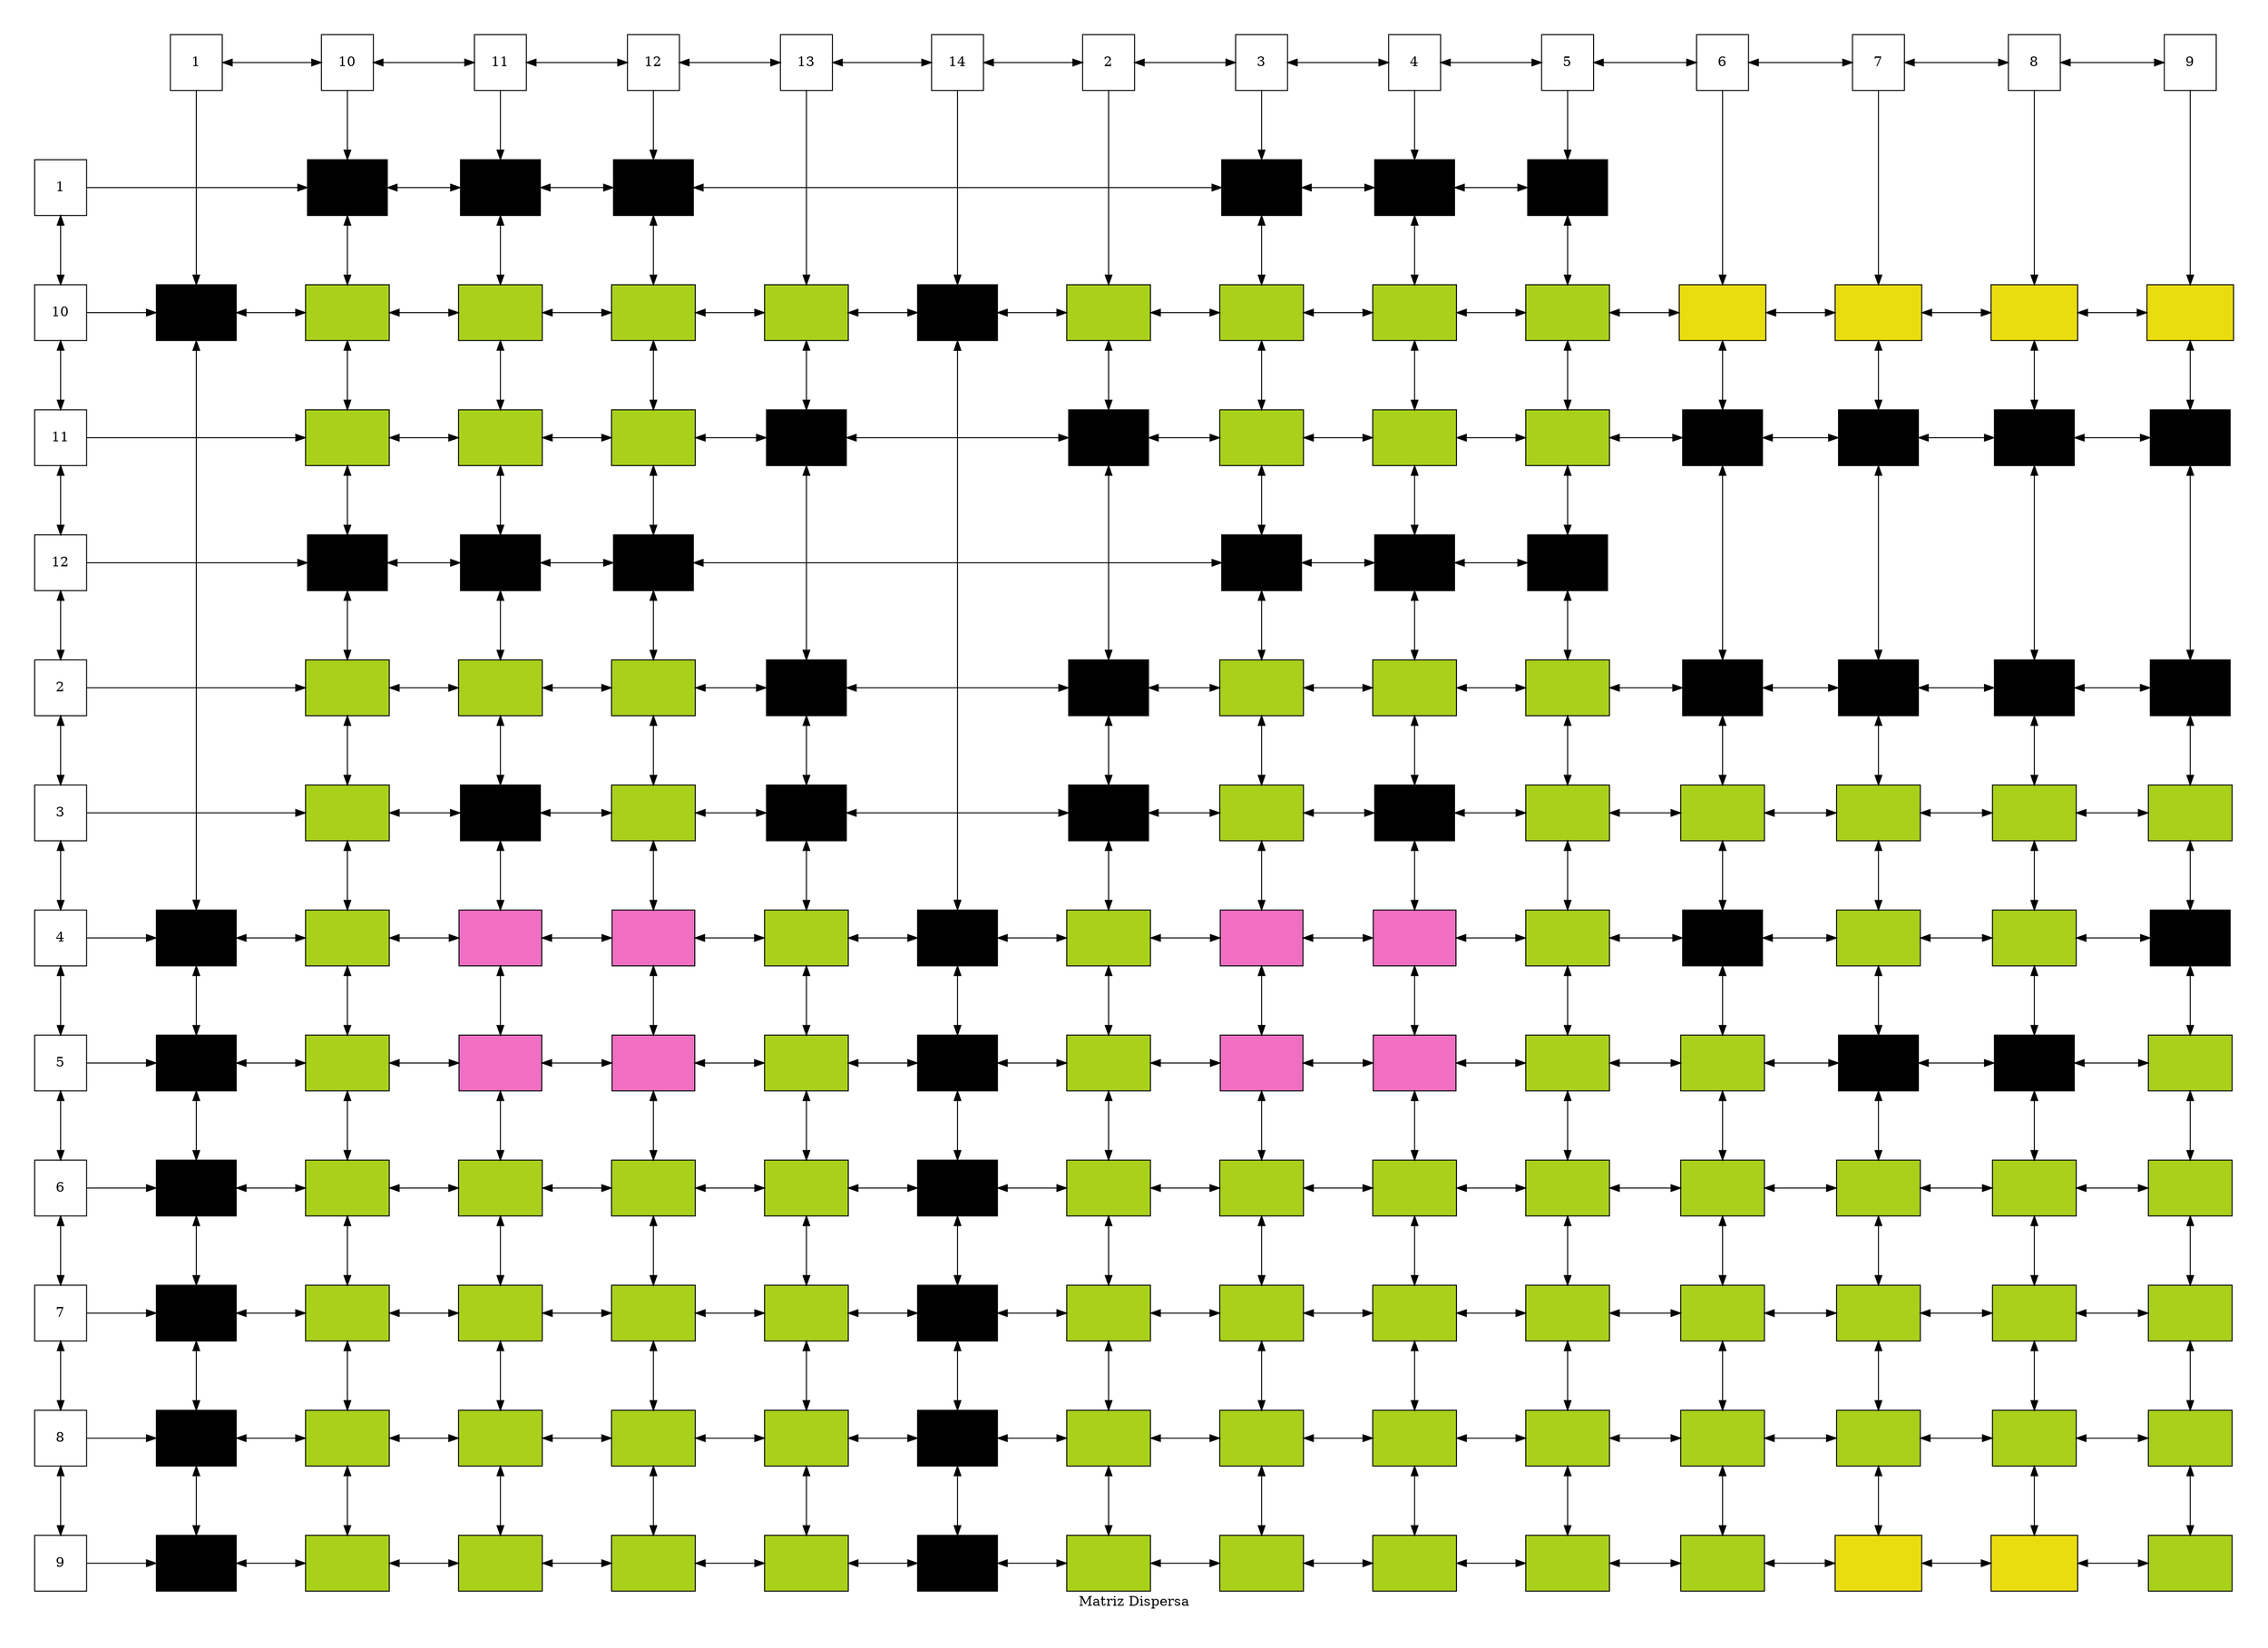 digraph G {
    graph [pad="0.5", nodesep="1", ranksep="1"];
    label="Matriz Dispersa"
    node [shape=box, height=0.8];
	Fila1[style="filled" label = "1" fillcolor="white" group = 0];
	Fila10[style="filled" label = "10" fillcolor="white" group = 0];
	Fila11[style="filled" label = "11" fillcolor="white" group = 0];
	Fila12[style="filled" label = "12" fillcolor="white" group = 0];
	Fila2[style="filled" label = "2" fillcolor="white" group = 0];
	Fila3[style="filled" label = "3" fillcolor="white" group = 0];
	Fila4[style="filled" label = "4" fillcolor="white" group = 0];
	Fila5[style="filled" label = "5" fillcolor="white" group = 0];
	Fila6[style="filled" label = "6" fillcolor="white" group = 0];
	Fila7[style="filled" label = "7" fillcolor="white" group = 0];
	Fila8[style="filled" label = "8" fillcolor="white" group = 0];
	Fila9[style="filled" label = "9" fillcolor="white" group = 0];

    edge[dir="both"];
    	Fila1 -> Fila10;
	Fila10 -> Fila11;
	Fila11 -> Fila12;
	Fila12 -> Fila2;
	Fila2 -> Fila3;
	Fila3 -> Fila4;
	Fila4 -> Fila5;
	Fila5 -> Fila6;
	Fila6 -> Fila7;
	Fila7 -> Fila8;
	Fila8 -> Fila9;

    edge[dir="both"]
    Columna1 -> NodoF10_C1[dir=""];
NodoF10_C1 -> NodoF4_C1;
NodoF4_C1 -> NodoF5_C1;
NodoF5_C1 -> NodoF6_C1;
NodoF6_C1 -> NodoF7_C1;
NodoF7_C1 -> NodoF8_C1;
NodoF8_C1 -> NodoF9_C1;
Columna10 -> NodoF1_C10[dir=""];
NodoF1_C10 -> NodoF10_C10;
NodoF10_C10 -> NodoF11_C10;
NodoF11_C10 -> NodoF12_C10;
NodoF12_C10 -> NodoF2_C10;
NodoF2_C10 -> NodoF3_C10;
NodoF3_C10 -> NodoF4_C10;
NodoF4_C10 -> NodoF5_C10;
NodoF5_C10 -> NodoF6_C10;
NodoF6_C10 -> NodoF7_C10;
NodoF7_C10 -> NodoF8_C10;
NodoF8_C10 -> NodoF9_C10;
Columna11 -> NodoF1_C11[dir=""];
NodoF1_C11 -> NodoF10_C11;
NodoF10_C11 -> NodoF11_C11;
NodoF11_C11 -> NodoF12_C11;
NodoF12_C11 -> NodoF2_C11;
NodoF2_C11 -> NodoF3_C11;
NodoF3_C11 -> NodoF4_C11;
NodoF4_C11 -> NodoF5_C11;
NodoF5_C11 -> NodoF6_C11;
NodoF6_C11 -> NodoF7_C11;
NodoF7_C11 -> NodoF8_C11;
NodoF8_C11 -> NodoF9_C11;
Columna12 -> NodoF1_C12[dir=""];
NodoF1_C12 -> NodoF10_C12;
NodoF10_C12 -> NodoF11_C12;
NodoF11_C12 -> NodoF12_C12;
NodoF12_C12 -> NodoF2_C12;
NodoF2_C12 -> NodoF3_C12;
NodoF3_C12 -> NodoF4_C12;
NodoF4_C12 -> NodoF5_C12;
NodoF5_C12 -> NodoF6_C12;
NodoF6_C12 -> NodoF7_C12;
NodoF7_C12 -> NodoF8_C12;
NodoF8_C12 -> NodoF9_C12;
Columna13 -> NodoF10_C13[dir=""];
NodoF10_C13 -> NodoF11_C13;
NodoF11_C13 -> NodoF2_C13;
NodoF2_C13 -> NodoF3_C13;
NodoF3_C13 -> NodoF4_C13;
NodoF4_C13 -> NodoF5_C13;
NodoF5_C13 -> NodoF6_C13;
NodoF6_C13 -> NodoF7_C13;
NodoF7_C13 -> NodoF8_C13;
NodoF8_C13 -> NodoF9_C13;
Columna14 -> NodoF10_C14[dir=""];
NodoF10_C14 -> NodoF4_C14;
NodoF4_C14 -> NodoF5_C14;
NodoF5_C14 -> NodoF6_C14;
NodoF6_C14 -> NodoF7_C14;
NodoF7_C14 -> NodoF8_C14;
NodoF8_C14 -> NodoF9_C14;
Columna2 -> NodoF10_C2[dir=""];
NodoF10_C2 -> NodoF11_C2;
NodoF11_C2 -> NodoF2_C2;
NodoF2_C2 -> NodoF3_C2;
NodoF3_C2 -> NodoF4_C2;
NodoF4_C2 -> NodoF5_C2;
NodoF5_C2 -> NodoF6_C2;
NodoF6_C2 -> NodoF7_C2;
NodoF7_C2 -> NodoF8_C2;
NodoF8_C2 -> NodoF9_C2;
Columna3 -> NodoF1_C3[dir=""];
NodoF1_C3 -> NodoF10_C3;
NodoF10_C3 -> NodoF11_C3;
NodoF11_C3 -> NodoF12_C3;
NodoF12_C3 -> NodoF2_C3;
NodoF2_C3 -> NodoF3_C3;
NodoF3_C3 -> NodoF4_C3;
NodoF4_C3 -> NodoF5_C3;
NodoF5_C3 -> NodoF6_C3;
NodoF6_C3 -> NodoF7_C3;
NodoF7_C3 -> NodoF8_C3;
NodoF8_C3 -> NodoF9_C3;
Columna4 -> NodoF1_C4[dir=""];
NodoF1_C4 -> NodoF10_C4;
NodoF10_C4 -> NodoF11_C4;
NodoF11_C4 -> NodoF12_C4;
NodoF12_C4 -> NodoF2_C4;
NodoF2_C4 -> NodoF3_C4;
NodoF3_C4 -> NodoF4_C4;
NodoF4_C4 -> NodoF5_C4;
NodoF5_C4 -> NodoF6_C4;
NodoF6_C4 -> NodoF7_C4;
NodoF7_C4 -> NodoF8_C4;
NodoF8_C4 -> NodoF9_C4;
Columna5 -> NodoF1_C5[dir=""];
NodoF1_C5 -> NodoF10_C5;
NodoF10_C5 -> NodoF11_C5;
NodoF11_C5 -> NodoF12_C5;
NodoF12_C5 -> NodoF2_C5;
NodoF2_C5 -> NodoF3_C5;
NodoF3_C5 -> NodoF4_C5;
NodoF4_C5 -> NodoF5_C5;
NodoF5_C5 -> NodoF6_C5;
NodoF6_C5 -> NodoF7_C5;
NodoF7_C5 -> NodoF8_C5;
NodoF8_C5 -> NodoF9_C5;
Columna6 -> NodoF10_C6[dir=""];
NodoF10_C6 -> NodoF11_C6;
NodoF11_C6 -> NodoF2_C6;
NodoF2_C6 -> NodoF3_C6;
NodoF3_C6 -> NodoF4_C6;
NodoF4_C6 -> NodoF5_C6;
NodoF5_C6 -> NodoF6_C6;
NodoF6_C6 -> NodoF7_C6;
NodoF7_C6 -> NodoF8_C6;
NodoF8_C6 -> NodoF9_C6;
Columna7 -> NodoF10_C7[dir=""];
NodoF10_C7 -> NodoF11_C7;
NodoF11_C7 -> NodoF2_C7;
NodoF2_C7 -> NodoF3_C7;
NodoF3_C7 -> NodoF4_C7;
NodoF4_C7 -> NodoF5_C7;
NodoF5_C7 -> NodoF6_C7;
NodoF6_C7 -> NodoF7_C7;
NodoF7_C7 -> NodoF8_C7;
NodoF8_C7 -> NodoF9_C7;
Columna8 -> NodoF10_C8[dir=""];
NodoF10_C8 -> NodoF11_C8;
NodoF11_C8 -> NodoF2_C8;
NodoF2_C8 -> NodoF3_C8;
NodoF3_C8 -> NodoF4_C8;
NodoF4_C8 -> NodoF5_C8;
NodoF5_C8 -> NodoF6_C8;
NodoF6_C8 -> NodoF7_C8;
NodoF7_C8 -> NodoF8_C8;
NodoF8_C8 -> NodoF9_C8;
Columna9 -> NodoF10_C9[dir=""];
NodoF10_C9 -> NodoF11_C9;
NodoF11_C9 -> NodoF2_C9;
NodoF2_C9 -> NodoF3_C9;
NodoF3_C9 -> NodoF4_C9;
NodoF4_C9 -> NodoF5_C9;
NodoF5_C9 -> NodoF6_C9;
NodoF6_C9 -> NodoF7_C9;
NodoF7_C9 -> NodoF8_C9;
NodoF8_C9 -> NodoF9_C9;
	Columna1[style="filled" label = "1" fillcolor="white" group = 1];
	Columna10[style="filled" label = "10" fillcolor="white" group = 10];
	Columna11[style="filled" label = "11" fillcolor="white" group = 11];
	Columna12[style="filled" label = "12" fillcolor="white" group = 12];
	Columna13[style="filled" label = "13" fillcolor="white" group = 13];
	Columna14[style="filled" label = "14" fillcolor="white" group = 14];
	Columna2[style="filled" label = "2" fillcolor="white" group = 2];
	Columna3[style="filled" label = "3" fillcolor="white" group = 3];
	Columna4[style="filled" label = "4" fillcolor="white" group = 4];
	Columna5[style="filled" label = "5" fillcolor="white" group = 5];
	Columna6[style="filled" label = "6" fillcolor="white" group = 6];
	Columna7[style="filled" label = "7" fillcolor="white" group = 7];
	Columna8[style="filled" label = "8" fillcolor="white" group = 8];
	Columna9[style="filled" label = "9" fillcolor="white" group = 9];
Columna1 -> Columna10;
Columna10 -> Columna11;
Columna11 -> Columna12;
Columna12 -> Columna13;
Columna13 -> Columna14;
Columna14 -> Columna2;
Columna2 -> Columna3;
Columna3 -> Columna4;
Columna4 -> Columna5;
Columna5 -> Columna6;
Columna6 -> Columna7;
Columna7 -> Columna8;
Columna8 -> Columna9;

	{rank = same; Columna1; Columna10; Columna11; Columna12; Columna13; Columna14; Columna2; Columna3; Columna4; Columna5; Columna6; Columna7; Columna8; Columna9; }
	NodoF1_C10[style="filled" label = "#000000" fillcolor="#000000" fontcolor="#000000" group = 10];
	Fila1 -> NodoF1_C10[dir=""];
	NodoF1_C10 -> NodoF1_C11;
	NodoF1_C11[style="filled" label = "#000000" fillcolor="#000000" fontcolor="#000000" group = 11];
	NodoF1_C11 -> NodoF1_C12;
	NodoF1_C12[style="filled" label = "#000000" fillcolor="#000000" fontcolor="#000000" group = 12];
	NodoF1_C12 -> NodoF1_C3;
	NodoF1_C3[style="filled" label = "#000000" fillcolor="#000000" fontcolor="#000000" group = 3];
	NodoF1_C3 -> NodoF1_C4;
	NodoF1_C4[style="filled" label = "#000000" fillcolor="#000000" fontcolor="#000000" group = 4];
	NodoF1_C4 -> NodoF1_C5;
	NodoF1_C5[style="filled" label = "#000000" fillcolor="#000000" fontcolor="#000000" group = 5];
	NodoF10_C1[style="filled" label = "#000000" fillcolor="#000000" fontcolor="#000000" group = 1];
	Fila10 -> NodoF10_C1[dir=""];
	NodoF10_C1 -> NodoF10_C10;
	NodoF10_C10[style="filled" label = "#A9D11B" fillcolor="#A9D11B" fontcolor="#A9D11B" group = 10];
	NodoF10_C10 -> NodoF10_C11;
	NodoF10_C11[style="filled" label = "#A9D11B" fillcolor="#A9D11B" fontcolor="#A9D11B" group = 11];
	NodoF10_C11 -> NodoF10_C12;
	NodoF10_C12[style="filled" label = "#A9D11B" fillcolor="#A9D11B" fontcolor="#A9D11B" group = 12];
	NodoF10_C12 -> NodoF10_C13;
	NodoF10_C13[style="filled" label = "#A9D11B" fillcolor="#A9D11B" fontcolor="#A9D11B" group = 13];
	NodoF10_C13 -> NodoF10_C14;
	NodoF10_C14[style="filled" label = "#000000" fillcolor="#000000" fontcolor="#000000" group = 14];
	NodoF10_C14 -> NodoF10_C2;
	NodoF10_C2[style="filled" label = "#A9D11B" fillcolor="#A9D11B" fontcolor="#A9D11B" group = 2];
	NodoF10_C2 -> NodoF10_C3;
	NodoF10_C3[style="filled" label = "#A9D11B" fillcolor="#A9D11B" fontcolor="#A9D11B" group = 3];
	NodoF10_C3 -> NodoF10_C4;
	NodoF10_C4[style="filled" label = "#A9D11B" fillcolor="#A9D11B" fontcolor="#A9D11B" group = 4];
	NodoF10_C4 -> NodoF10_C5;
	NodoF10_C5[style="filled" label = "#A9D11B" fillcolor="#A9D11B" fontcolor="#A9D11B" group = 5];
	NodoF10_C5 -> NodoF10_C6;
	NodoF10_C6[style="filled" label = "#EADD0F" fillcolor="#EADD0F" fontcolor="#EADD0F" group = 6];
	NodoF10_C6 -> NodoF10_C7;
	NodoF10_C7[style="filled" label = "#EADD0F" fillcolor="#EADD0F" fontcolor="#EADD0F" group = 7];
	NodoF10_C7 -> NodoF10_C8;
	NodoF10_C8[style="filled" label = "#EADD0F" fillcolor="#EADD0F" fontcolor="#EADD0F" group = 8];
	NodoF10_C8 -> NodoF10_C9;
	NodoF10_C9[style="filled" label = "#EADD0F" fillcolor="#EADD0F" fontcolor="#EADD0F" group = 9];
	NodoF11_C10[style="filled" label = "#A9D11B" fillcolor="#A9D11B" fontcolor="#A9D11B" group = 10];
	Fila11 -> NodoF11_C10[dir=""];
	NodoF11_C10 -> NodoF11_C11;
	NodoF11_C11[style="filled" label = "#A9D11B" fillcolor="#A9D11B" fontcolor="#A9D11B" group = 11];
	NodoF11_C11 -> NodoF11_C12;
	NodoF11_C12[style="filled" label = "#A9D11B" fillcolor="#A9D11B" fontcolor="#A9D11B" group = 12];
	NodoF11_C12 -> NodoF11_C13;
	NodoF11_C13[style="filled" label = "#000000" fillcolor="#000000" fontcolor="#000000" group = 13];
	NodoF11_C13 -> NodoF11_C2;
	NodoF11_C2[style="filled" label = "#000000" fillcolor="#000000" fontcolor="#000000" group = 2];
	NodoF11_C2 -> NodoF11_C3;
	NodoF11_C3[style="filled" label = "#A9D11B" fillcolor="#A9D11B" fontcolor="#A9D11B" group = 3];
	NodoF11_C3 -> NodoF11_C4;
	NodoF11_C4[style="filled" label = "#A9D11B" fillcolor="#A9D11B" fontcolor="#A9D11B" group = 4];
	NodoF11_C4 -> NodoF11_C5;
	NodoF11_C5[style="filled" label = "#A9D11B" fillcolor="#A9D11B" fontcolor="#A9D11B" group = 5];
	NodoF11_C5 -> NodoF11_C6;
	NodoF11_C6[style="filled" label = "#000000" fillcolor="#000000" fontcolor="#000000" group = 6];
	NodoF11_C6 -> NodoF11_C7;
	NodoF11_C7[style="filled" label = "#000000" fillcolor="#000000" fontcolor="#000000" group = 7];
	NodoF11_C7 -> NodoF11_C8;
	NodoF11_C8[style="filled" label = "#000000" fillcolor="#000000" fontcolor="#000000" group = 8];
	NodoF11_C8 -> NodoF11_C9;
	NodoF11_C9[style="filled" label = "#000000" fillcolor="#000000" fontcolor="#000000" group = 9];
	NodoF12_C10[style="filled" label = "#000000" fillcolor="#000000" fontcolor="#000000" group = 10];
	Fila12 -> NodoF12_C10[dir=""];
	NodoF12_C10 -> NodoF12_C11;
	NodoF12_C11[style="filled" label = "#000000" fillcolor="#000000" fontcolor="#000000" group = 11];
	NodoF12_C11 -> NodoF12_C12;
	NodoF12_C12[style="filled" label = "#000000" fillcolor="#000000" fontcolor="#000000" group = 12];
	NodoF12_C12 -> NodoF12_C3;
	NodoF12_C3[style="filled" label = "#000000" fillcolor="#000000" fontcolor="#000000" group = 3];
	NodoF12_C3 -> NodoF12_C4;
	NodoF12_C4[style="filled" label = "#000000" fillcolor="#000000" fontcolor="#000000" group = 4];
	NodoF12_C4 -> NodoF12_C5;
	NodoF12_C5[style="filled" label = "#000000" fillcolor="#000000" fontcolor="#000000" group = 5];
	NodoF2_C10[style="filled" label = "#A9D11B" fillcolor="#A9D11B" fontcolor="#A9D11B" group = 10];
	Fila2 -> NodoF2_C10[dir=""];
	NodoF2_C10 -> NodoF2_C11;
	NodoF2_C11[style="filled" label = "#A9D11B" fillcolor="#A9D11B" fontcolor="#A9D11B" group = 11];
	NodoF2_C11 -> NodoF2_C12;
	NodoF2_C12[style="filled" label = "#A9D11B" fillcolor="#A9D11B" fontcolor="#A9D11B" group = 12];
	NodoF2_C12 -> NodoF2_C13;
	NodoF2_C13[style="filled" label = "#000000" fillcolor="#000000" fontcolor="#000000" group = 13];
	NodoF2_C13 -> NodoF2_C2;
	NodoF2_C2[style="filled" label = "#000000" fillcolor="#000000" fontcolor="#000000" group = 2];
	NodoF2_C2 -> NodoF2_C3;
	NodoF2_C3[style="filled" label = "#A9D11B" fillcolor="#A9D11B" fontcolor="#A9D11B" group = 3];
	NodoF2_C3 -> NodoF2_C4;
	NodoF2_C4[style="filled" label = "#A9D11B" fillcolor="#A9D11B" fontcolor="#A9D11B" group = 4];
	NodoF2_C4 -> NodoF2_C5;
	NodoF2_C5[style="filled" label = "#A9D11B" fillcolor="#A9D11B" fontcolor="#A9D11B" group = 5];
	NodoF2_C5 -> NodoF2_C6;
	NodoF2_C6[style="filled" label = "#000000" fillcolor="#000000" fontcolor="#000000" group = 6];
	NodoF2_C6 -> NodoF2_C7;
	NodoF2_C7[style="filled" label = "#000000" fillcolor="#000000" fontcolor="#000000" group = 7];
	NodoF2_C7 -> NodoF2_C8;
	NodoF2_C8[style="filled" label = "#000000" fillcolor="#000000" fontcolor="#000000" group = 8];
	NodoF2_C8 -> NodoF2_C9;
	NodoF2_C9[style="filled" label = "#000000" fillcolor="#000000" fontcolor="#000000" group = 9];
	NodoF3_C10[style="filled" label = "#A9D11B" fillcolor="#A9D11B" fontcolor="#A9D11B" group = 10];
	Fila3 -> NodoF3_C10[dir=""];
	NodoF3_C10 -> NodoF3_C11;
	NodoF3_C11[style="filled" label = "#000000" fillcolor="#000000" fontcolor="#000000" group = 11];
	NodoF3_C11 -> NodoF3_C12;
	NodoF3_C12[style="filled" label = "#A9D11B" fillcolor="#A9D11B" fontcolor="#A9D11B" group = 12];
	NodoF3_C12 -> NodoF3_C13;
	NodoF3_C13[style="filled" label = "#000000" fillcolor="#000000" fontcolor="#000000" group = 13];
	NodoF3_C13 -> NodoF3_C2;
	NodoF3_C2[style="filled" label = "#000000" fillcolor="#000000" fontcolor="#000000" group = 2];
	NodoF3_C2 -> NodoF3_C3;
	NodoF3_C3[style="filled" label = "#A9D11B" fillcolor="#A9D11B" fontcolor="#A9D11B" group = 3];
	NodoF3_C3 -> NodoF3_C4;
	NodoF3_C4[style="filled" label = "#000000" fillcolor="#000000" fontcolor="#000000" group = 4];
	NodoF3_C4 -> NodoF3_C5;
	NodoF3_C5[style="filled" label = "#A9D11B" fillcolor="#A9D11B" fontcolor="#A9D11B" group = 5];
	NodoF3_C5 -> NodoF3_C6;
	NodoF3_C6[style="filled" label = "#A9D11B" fillcolor="#A9D11B" fontcolor="#A9D11B" group = 6];
	NodoF3_C6 -> NodoF3_C7;
	NodoF3_C7[style="filled" label = "#A9D11B" fillcolor="#A9D11B" fontcolor="#A9D11B" group = 7];
	NodoF3_C7 -> NodoF3_C8;
	NodoF3_C8[style="filled" label = "#A9D11B" fillcolor="#A9D11B" fontcolor="#A9D11B" group = 8];
	NodoF3_C8 -> NodoF3_C9;
	NodoF3_C9[style="filled" label = "#A9D11B" fillcolor="#A9D11B" fontcolor="#A9D11B" group = 9];
	NodoF4_C1[style="filled" label = "#000000" fillcolor="#000000" fontcolor="#000000" group = 1];
	Fila4 -> NodoF4_C1[dir=""];
	NodoF4_C1 -> NodoF4_C10;
	NodoF4_C10[style="filled" label = "#A9D11B" fillcolor="#A9D11B" fontcolor="#A9D11B" group = 10];
	NodoF4_C10 -> NodoF4_C11;
	NodoF4_C11[style="filled" label = "#F06FC2" fillcolor="#F06FC2" fontcolor="#F06FC2" group = 11];
	NodoF4_C11 -> NodoF4_C12;
	NodoF4_C12[style="filled" label = "#F06FC2" fillcolor="#F06FC2" fontcolor="#F06FC2" group = 12];
	NodoF4_C12 -> NodoF4_C13;
	NodoF4_C13[style="filled" label = "#A9D11B" fillcolor="#A9D11B" fontcolor="#A9D11B" group = 13];
	NodoF4_C13 -> NodoF4_C14;
	NodoF4_C14[style="filled" label = "#000000" fillcolor="#000000" fontcolor="#000000" group = 14];
	NodoF4_C14 -> NodoF4_C2;
	NodoF4_C2[style="filled" label = "#A9D11B" fillcolor="#A9D11B" fontcolor="#A9D11B" group = 2];
	NodoF4_C2 -> NodoF4_C3;
	NodoF4_C3[style="filled" label = "#F06FC2" fillcolor="#F06FC2" fontcolor="#F06FC2" group = 3];
	NodoF4_C3 -> NodoF4_C4;
	NodoF4_C4[style="filled" label = "#F06FC2" fillcolor="#F06FC2" fontcolor="#F06FC2" group = 4];
	NodoF4_C4 -> NodoF4_C5;
	NodoF4_C5[style="filled" label = "#A9D11B" fillcolor="#A9D11B" fontcolor="#A9D11B" group = 5];
	NodoF4_C5 -> NodoF4_C6;
	NodoF4_C6[style="filled" label = "#000000" fillcolor="#000000" fontcolor="#000000" group = 6];
	NodoF4_C6 -> NodoF4_C7;
	NodoF4_C7[style="filled" label = "#A9D11B" fillcolor="#A9D11B" fontcolor="#A9D11B" group = 7];
	NodoF4_C7 -> NodoF4_C8;
	NodoF4_C8[style="filled" label = "#A9D11B" fillcolor="#A9D11B" fontcolor="#A9D11B" group = 8];
	NodoF4_C8 -> NodoF4_C9;
	NodoF4_C9[style="filled" label = "#000000" fillcolor="#000000" fontcolor="#000000" group = 9];
	NodoF5_C1[style="filled" label = "#000000" fillcolor="#000000" fontcolor="#000000" group = 1];
	Fila5 -> NodoF5_C1[dir=""];
	NodoF5_C1 -> NodoF5_C10;
	NodoF5_C10[style="filled" label = "#A9D11B" fillcolor="#A9D11B" fontcolor="#A9D11B" group = 10];
	NodoF5_C10 -> NodoF5_C11;
	NodoF5_C11[style="filled" label = "#F06FC2" fillcolor="#F06FC2" fontcolor="#F06FC2" group = 11];
	NodoF5_C11 -> NodoF5_C12;
	NodoF5_C12[style="filled" label = "#F06FC2" fillcolor="#F06FC2" fontcolor="#F06FC2" group = 12];
	NodoF5_C12 -> NodoF5_C13;
	NodoF5_C13[style="filled" label = "#A9D11B" fillcolor="#A9D11B" fontcolor="#A9D11B" group = 13];
	NodoF5_C13 -> NodoF5_C14;
	NodoF5_C14[style="filled" label = "#000000" fillcolor="#000000" fontcolor="#000000" group = 14];
	NodoF5_C14 -> NodoF5_C2;
	NodoF5_C2[style="filled" label = "#A9D11B" fillcolor="#A9D11B" fontcolor="#A9D11B" group = 2];
	NodoF5_C2 -> NodoF5_C3;
	NodoF5_C3[style="filled" label = "#F06FC2" fillcolor="#F06FC2" fontcolor="#F06FC2" group = 3];
	NodoF5_C3 -> NodoF5_C4;
	NodoF5_C4[style="filled" label = "#F06FC2" fillcolor="#F06FC2" fontcolor="#F06FC2" group = 4];
	NodoF5_C4 -> NodoF5_C5;
	NodoF5_C5[style="filled" label = "#A9D11B" fillcolor="#A9D11B" fontcolor="#A9D11B" group = 5];
	NodoF5_C5 -> NodoF5_C6;
	NodoF5_C6[style="filled" label = "#A9D11B" fillcolor="#A9D11B" fontcolor="#A9D11B" group = 6];
	NodoF5_C6 -> NodoF5_C7;
	NodoF5_C7[style="filled" label = "#000000" fillcolor="#000000" fontcolor="#000000" group = 7];
	NodoF5_C7 -> NodoF5_C8;
	NodoF5_C8[style="filled" label = "#000000" fillcolor="#000000" fontcolor="#000000" group = 8];
	NodoF5_C8 -> NodoF5_C9;
	NodoF5_C9[style="filled" label = "#A9D11B" fillcolor="#A9D11B" fontcolor="#A9D11B" group = 9];
	NodoF6_C1[style="filled" label = "#000000" fillcolor="#000000" fontcolor="#000000" group = 1];
	Fila6 -> NodoF6_C1[dir=""];
	NodoF6_C1 -> NodoF6_C10;
	NodoF6_C10[style="filled" label = "#A9D11B" fillcolor="#A9D11B" fontcolor="#A9D11B" group = 10];
	NodoF6_C10 -> NodoF6_C11;
	NodoF6_C11[style="filled" label = "#A9D11B" fillcolor="#A9D11B" fontcolor="#A9D11B" group = 11];
	NodoF6_C11 -> NodoF6_C12;
	NodoF6_C12[style="filled" label = "#A9D11B" fillcolor="#A9D11B" fontcolor="#A9D11B" group = 12];
	NodoF6_C12 -> NodoF6_C13;
	NodoF6_C13[style="filled" label = "#A9D11B" fillcolor="#A9D11B" fontcolor="#A9D11B" group = 13];
	NodoF6_C13 -> NodoF6_C14;
	NodoF6_C14[style="filled" label = "#000000" fillcolor="#000000" fontcolor="#000000" group = 14];
	NodoF6_C14 -> NodoF6_C2;
	NodoF6_C2[style="filled" label = "#A9D11B" fillcolor="#A9D11B" fontcolor="#A9D11B" group = 2];
	NodoF6_C2 -> NodoF6_C3;
	NodoF6_C3[style="filled" label = "#A9D11B" fillcolor="#A9D11B" fontcolor="#A9D11B" group = 3];
	NodoF6_C3 -> NodoF6_C4;
	NodoF6_C4[style="filled" label = "#A9D11B" fillcolor="#A9D11B" fontcolor="#A9D11B" group = 4];
	NodoF6_C4 -> NodoF6_C5;
	NodoF6_C5[style="filled" label = "#A9D11B" fillcolor="#A9D11B" fontcolor="#A9D11B" group = 5];
	NodoF6_C5 -> NodoF6_C6;
	NodoF6_C6[style="filled" label = "#A9D11B" fillcolor="#A9D11B" fontcolor="#A9D11B" group = 6];
	NodoF6_C6 -> NodoF6_C7;
	NodoF6_C7[style="filled" label = "#A9D11B" fillcolor="#A9D11B" fontcolor="#A9D11B" group = 7];
	NodoF6_C7 -> NodoF6_C8;
	NodoF6_C8[style="filled" label = "#A9D11B" fillcolor="#A9D11B" fontcolor="#A9D11B" group = 8];
	NodoF6_C8 -> NodoF6_C9;
	NodoF6_C9[style="filled" label = "#A9D11B" fillcolor="#A9D11B" fontcolor="#A9D11B" group = 9];
	NodoF7_C1[style="filled" label = "#000000" fillcolor="#000000" fontcolor="#000000" group = 1];
	Fila7 -> NodoF7_C1[dir=""];
	NodoF7_C1 -> NodoF7_C10;
	NodoF7_C10[style="filled" label = "#A9D11B" fillcolor="#A9D11B" fontcolor="#A9D11B" group = 10];
	NodoF7_C10 -> NodoF7_C11;
	NodoF7_C11[style="filled" label = "#A9D11B" fillcolor="#A9D11B" fontcolor="#A9D11B" group = 11];
	NodoF7_C11 -> NodoF7_C12;
	NodoF7_C12[style="filled" label = "#A9D11B" fillcolor="#A9D11B" fontcolor="#A9D11B" group = 12];
	NodoF7_C12 -> NodoF7_C13;
	NodoF7_C13[style="filled" label = "#A9D11B" fillcolor="#A9D11B" fontcolor="#A9D11B" group = 13];
	NodoF7_C13 -> NodoF7_C14;
	NodoF7_C14[style="filled" label = "#000000" fillcolor="#000000" fontcolor="#000000" group = 14];
	NodoF7_C14 -> NodoF7_C2;
	NodoF7_C2[style="filled" label = "#A9D11B" fillcolor="#A9D11B" fontcolor="#A9D11B" group = 2];
	NodoF7_C2 -> NodoF7_C3;
	NodoF7_C3[style="filled" label = "#A9D11B" fillcolor="#A9D11B" fontcolor="#A9D11B" group = 3];
	NodoF7_C3 -> NodoF7_C4;
	NodoF7_C4[style="filled" label = "#A9D11B" fillcolor="#A9D11B" fontcolor="#A9D11B" group = 4];
	NodoF7_C4 -> NodoF7_C5;
	NodoF7_C5[style="filled" label = "#A9D11B" fillcolor="#A9D11B" fontcolor="#A9D11B" group = 5];
	NodoF7_C5 -> NodoF7_C6;
	NodoF7_C6[style="filled" label = "#A9D11B" fillcolor="#A9D11B" fontcolor="#A9D11B" group = 6];
	NodoF7_C6 -> NodoF7_C7;
	NodoF7_C7[style="filled" label = "#A9D11B" fillcolor="#A9D11B" fontcolor="#A9D11B" group = 7];
	NodoF7_C7 -> NodoF7_C8;
	NodoF7_C8[style="filled" label = "#A9D11B" fillcolor="#A9D11B" fontcolor="#A9D11B" group = 8];
	NodoF7_C8 -> NodoF7_C9;
	NodoF7_C9[style="filled" label = "#A9D11B" fillcolor="#A9D11B" fontcolor="#A9D11B" group = 9];
	NodoF8_C1[style="filled" label = "#000000" fillcolor="#000000" fontcolor="#000000" group = 1];
	Fila8 -> NodoF8_C1[dir=""];
	NodoF8_C1 -> NodoF8_C10;
	NodoF8_C10[style="filled" label = "#A9D11B" fillcolor="#A9D11B" fontcolor="#A9D11B" group = 10];
	NodoF8_C10 -> NodoF8_C11;
	NodoF8_C11[style="filled" label = "#A9D11B" fillcolor="#A9D11B" fontcolor="#A9D11B" group = 11];
	NodoF8_C11 -> NodoF8_C12;
	NodoF8_C12[style="filled" label = "#A9D11B" fillcolor="#A9D11B" fontcolor="#A9D11B" group = 12];
	NodoF8_C12 -> NodoF8_C13;
	NodoF8_C13[style="filled" label = "#A9D11B" fillcolor="#A9D11B" fontcolor="#A9D11B" group = 13];
	NodoF8_C13 -> NodoF8_C14;
	NodoF8_C14[style="filled" label = "#000000" fillcolor="#000000" fontcolor="#000000" group = 14];
	NodoF8_C14 -> NodoF8_C2;
	NodoF8_C2[style="filled" label = "#A9D11B" fillcolor="#A9D11B" fontcolor="#A9D11B" group = 2];
	NodoF8_C2 -> NodoF8_C3;
	NodoF8_C3[style="filled" label = "#A9D11B" fillcolor="#A9D11B" fontcolor="#A9D11B" group = 3];
	NodoF8_C3 -> NodoF8_C4;
	NodoF8_C4[style="filled" label = "#A9D11B" fillcolor="#A9D11B" fontcolor="#A9D11B" group = 4];
	NodoF8_C4 -> NodoF8_C5;
	NodoF8_C5[style="filled" label = "#A9D11B" fillcolor="#A9D11B" fontcolor="#A9D11B" group = 5];
	NodoF8_C5 -> NodoF8_C6;
	NodoF8_C6[style="filled" label = "#A9D11B" fillcolor="#A9D11B" fontcolor="#A9D11B" group = 6];
	NodoF8_C6 -> NodoF8_C7;
	NodoF8_C7[style="filled" label = "#A9D11B" fillcolor="#A9D11B" fontcolor="#A9D11B" group = 7];
	NodoF8_C7 -> NodoF8_C8;
	NodoF8_C8[style="filled" label = "#A9D11B" fillcolor="#A9D11B" fontcolor="#A9D11B" group = 8];
	NodoF8_C8 -> NodoF8_C9;
	NodoF8_C9[style="filled" label = "#A9D11B" fillcolor="#A9D11B" fontcolor="#A9D11B" group = 9];
	NodoF9_C1[style="filled" label = "#000000" fillcolor="#000000" fontcolor="#000000" group = 1];
	Fila9 -> NodoF9_C1[dir=""];
	NodoF9_C1 -> NodoF9_C10;
	NodoF9_C10[style="filled" label = "#A9D11B" fillcolor="#A9D11B" fontcolor="#A9D11B" group = 10];
	NodoF9_C10 -> NodoF9_C11;
	NodoF9_C11[style="filled" label = "#A9D11B" fillcolor="#A9D11B" fontcolor="#A9D11B" group = 11];
	NodoF9_C11 -> NodoF9_C12;
	NodoF9_C12[style="filled" label = "#A9D11B" fillcolor="#A9D11B" fontcolor="#A9D11B" group = 12];
	NodoF9_C12 -> NodoF9_C13;
	NodoF9_C13[style="filled" label = "#A9D11B" fillcolor="#A9D11B" fontcolor="#A9D11B" group = 13];
	NodoF9_C13 -> NodoF9_C14;
	NodoF9_C14[style="filled" label = "#000000" fillcolor="#000000" fontcolor="#000000" group = 14];
	NodoF9_C14 -> NodoF9_C2;
	NodoF9_C2[style="filled" label = "#A9D11B" fillcolor="#A9D11B" fontcolor="#A9D11B" group = 2];
	NodoF9_C2 -> NodoF9_C3;
	NodoF9_C3[style="filled" label = "#A9D11B" fillcolor="#A9D11B" fontcolor="#A9D11B" group = 3];
	NodoF9_C3 -> NodoF9_C4;
	NodoF9_C4[style="filled" label = "#A9D11B" fillcolor="#A9D11B" fontcolor="#A9D11B" group = 4];
	NodoF9_C4 -> NodoF9_C5;
	NodoF9_C5[style="filled" label = "#A9D11B" fillcolor="#A9D11B" fontcolor="#A9D11B" group = 5];
	NodoF9_C5 -> NodoF9_C6;
	NodoF9_C6[style="filled" label = "#A9D11B" fillcolor="#A9D11B" fontcolor="#A9D11B" group = 6];
	NodoF9_C6 -> NodoF9_C7;
	NodoF9_C7[style="filled" label = "#EADD0F" fillcolor="#EADD0F" fontcolor="#EADD0F" group = 7];
	NodoF9_C7 -> NodoF9_C8;
	NodoF9_C8[style="filled" label = "#EADD0F" fillcolor="#EADD0F" fontcolor="#EADD0F" group = 8];
	NodoF9_C8 -> NodoF9_C9;
	NodoF9_C9[style="filled" label = "#A9D11B" fillcolor="#A9D11B" fontcolor="#A9D11B" group = 9];
	{ rank = same; Fila1; NodoF1_C10; NodoF1_C11; NodoF1_C12; NodoF1_C3; NodoF1_C4; NodoF1_C5; }
	{ rank = same; Fila10; NodoF10_C1; NodoF10_C10; NodoF10_C11; NodoF10_C12; NodoF10_C13; NodoF10_C14; NodoF10_C2; NodoF10_C3; NodoF10_C4; NodoF10_C5; NodoF10_C6; NodoF10_C7; NodoF10_C8; NodoF10_C9; }
	{ rank = same; Fila11; NodoF11_C10; NodoF11_C11; NodoF11_C12; NodoF11_C13; NodoF11_C2; NodoF11_C3; NodoF11_C4; NodoF11_C5; NodoF11_C6; NodoF11_C7; NodoF11_C8; NodoF11_C9; }
	{ rank = same; Fila12; NodoF12_C10; NodoF12_C11; NodoF12_C12; NodoF12_C3; NodoF12_C4; NodoF12_C5; }
	{ rank = same; Fila2; NodoF2_C10; NodoF2_C11; NodoF2_C12; NodoF2_C13; NodoF2_C2; NodoF2_C3; NodoF2_C4; NodoF2_C5; NodoF2_C6; NodoF2_C7; NodoF2_C8; NodoF2_C9; }
	{ rank = same; Fila3; NodoF3_C10; NodoF3_C11; NodoF3_C12; NodoF3_C13; NodoF3_C2; NodoF3_C3; NodoF3_C4; NodoF3_C5; NodoF3_C6; NodoF3_C7; NodoF3_C8; NodoF3_C9; }
	{ rank = same; Fila4; NodoF4_C1; NodoF4_C10; NodoF4_C11; NodoF4_C12; NodoF4_C13; NodoF4_C14; NodoF4_C2; NodoF4_C3; NodoF4_C4; NodoF4_C5; NodoF4_C6; NodoF4_C7; NodoF4_C8; NodoF4_C9; }
	{ rank = same; Fila5; NodoF5_C1; NodoF5_C10; NodoF5_C11; NodoF5_C12; NodoF5_C13; NodoF5_C14; NodoF5_C2; NodoF5_C3; NodoF5_C4; NodoF5_C5; NodoF5_C6; NodoF5_C7; NodoF5_C8; NodoF5_C9; }
	{ rank = same; Fila6; NodoF6_C1; NodoF6_C10; NodoF6_C11; NodoF6_C12; NodoF6_C13; NodoF6_C14; NodoF6_C2; NodoF6_C3; NodoF6_C4; NodoF6_C5; NodoF6_C6; NodoF6_C7; NodoF6_C8; NodoF6_C9; }
	{ rank = same; Fila7; NodoF7_C1; NodoF7_C10; NodoF7_C11; NodoF7_C12; NodoF7_C13; NodoF7_C14; NodoF7_C2; NodoF7_C3; NodoF7_C4; NodoF7_C5; NodoF7_C6; NodoF7_C7; NodoF7_C8; NodoF7_C9; }
	{ rank = same; Fila8; NodoF8_C1; NodoF8_C10; NodoF8_C11; NodoF8_C12; NodoF8_C13; NodoF8_C14; NodoF8_C2; NodoF8_C3; NodoF8_C4; NodoF8_C5; NodoF8_C6; NodoF8_C7; NodoF8_C8; NodoF8_C9; }
	{ rank = same; Fila9; NodoF9_C1; NodoF9_C10; NodoF9_C11; NodoF9_C12; NodoF9_C13; NodoF9_C14; NodoF9_C2; NodoF9_C3; NodoF9_C4; NodoF9_C5; NodoF9_C6; NodoF9_C7; NodoF9_C8; NodoF9_C9; }

}